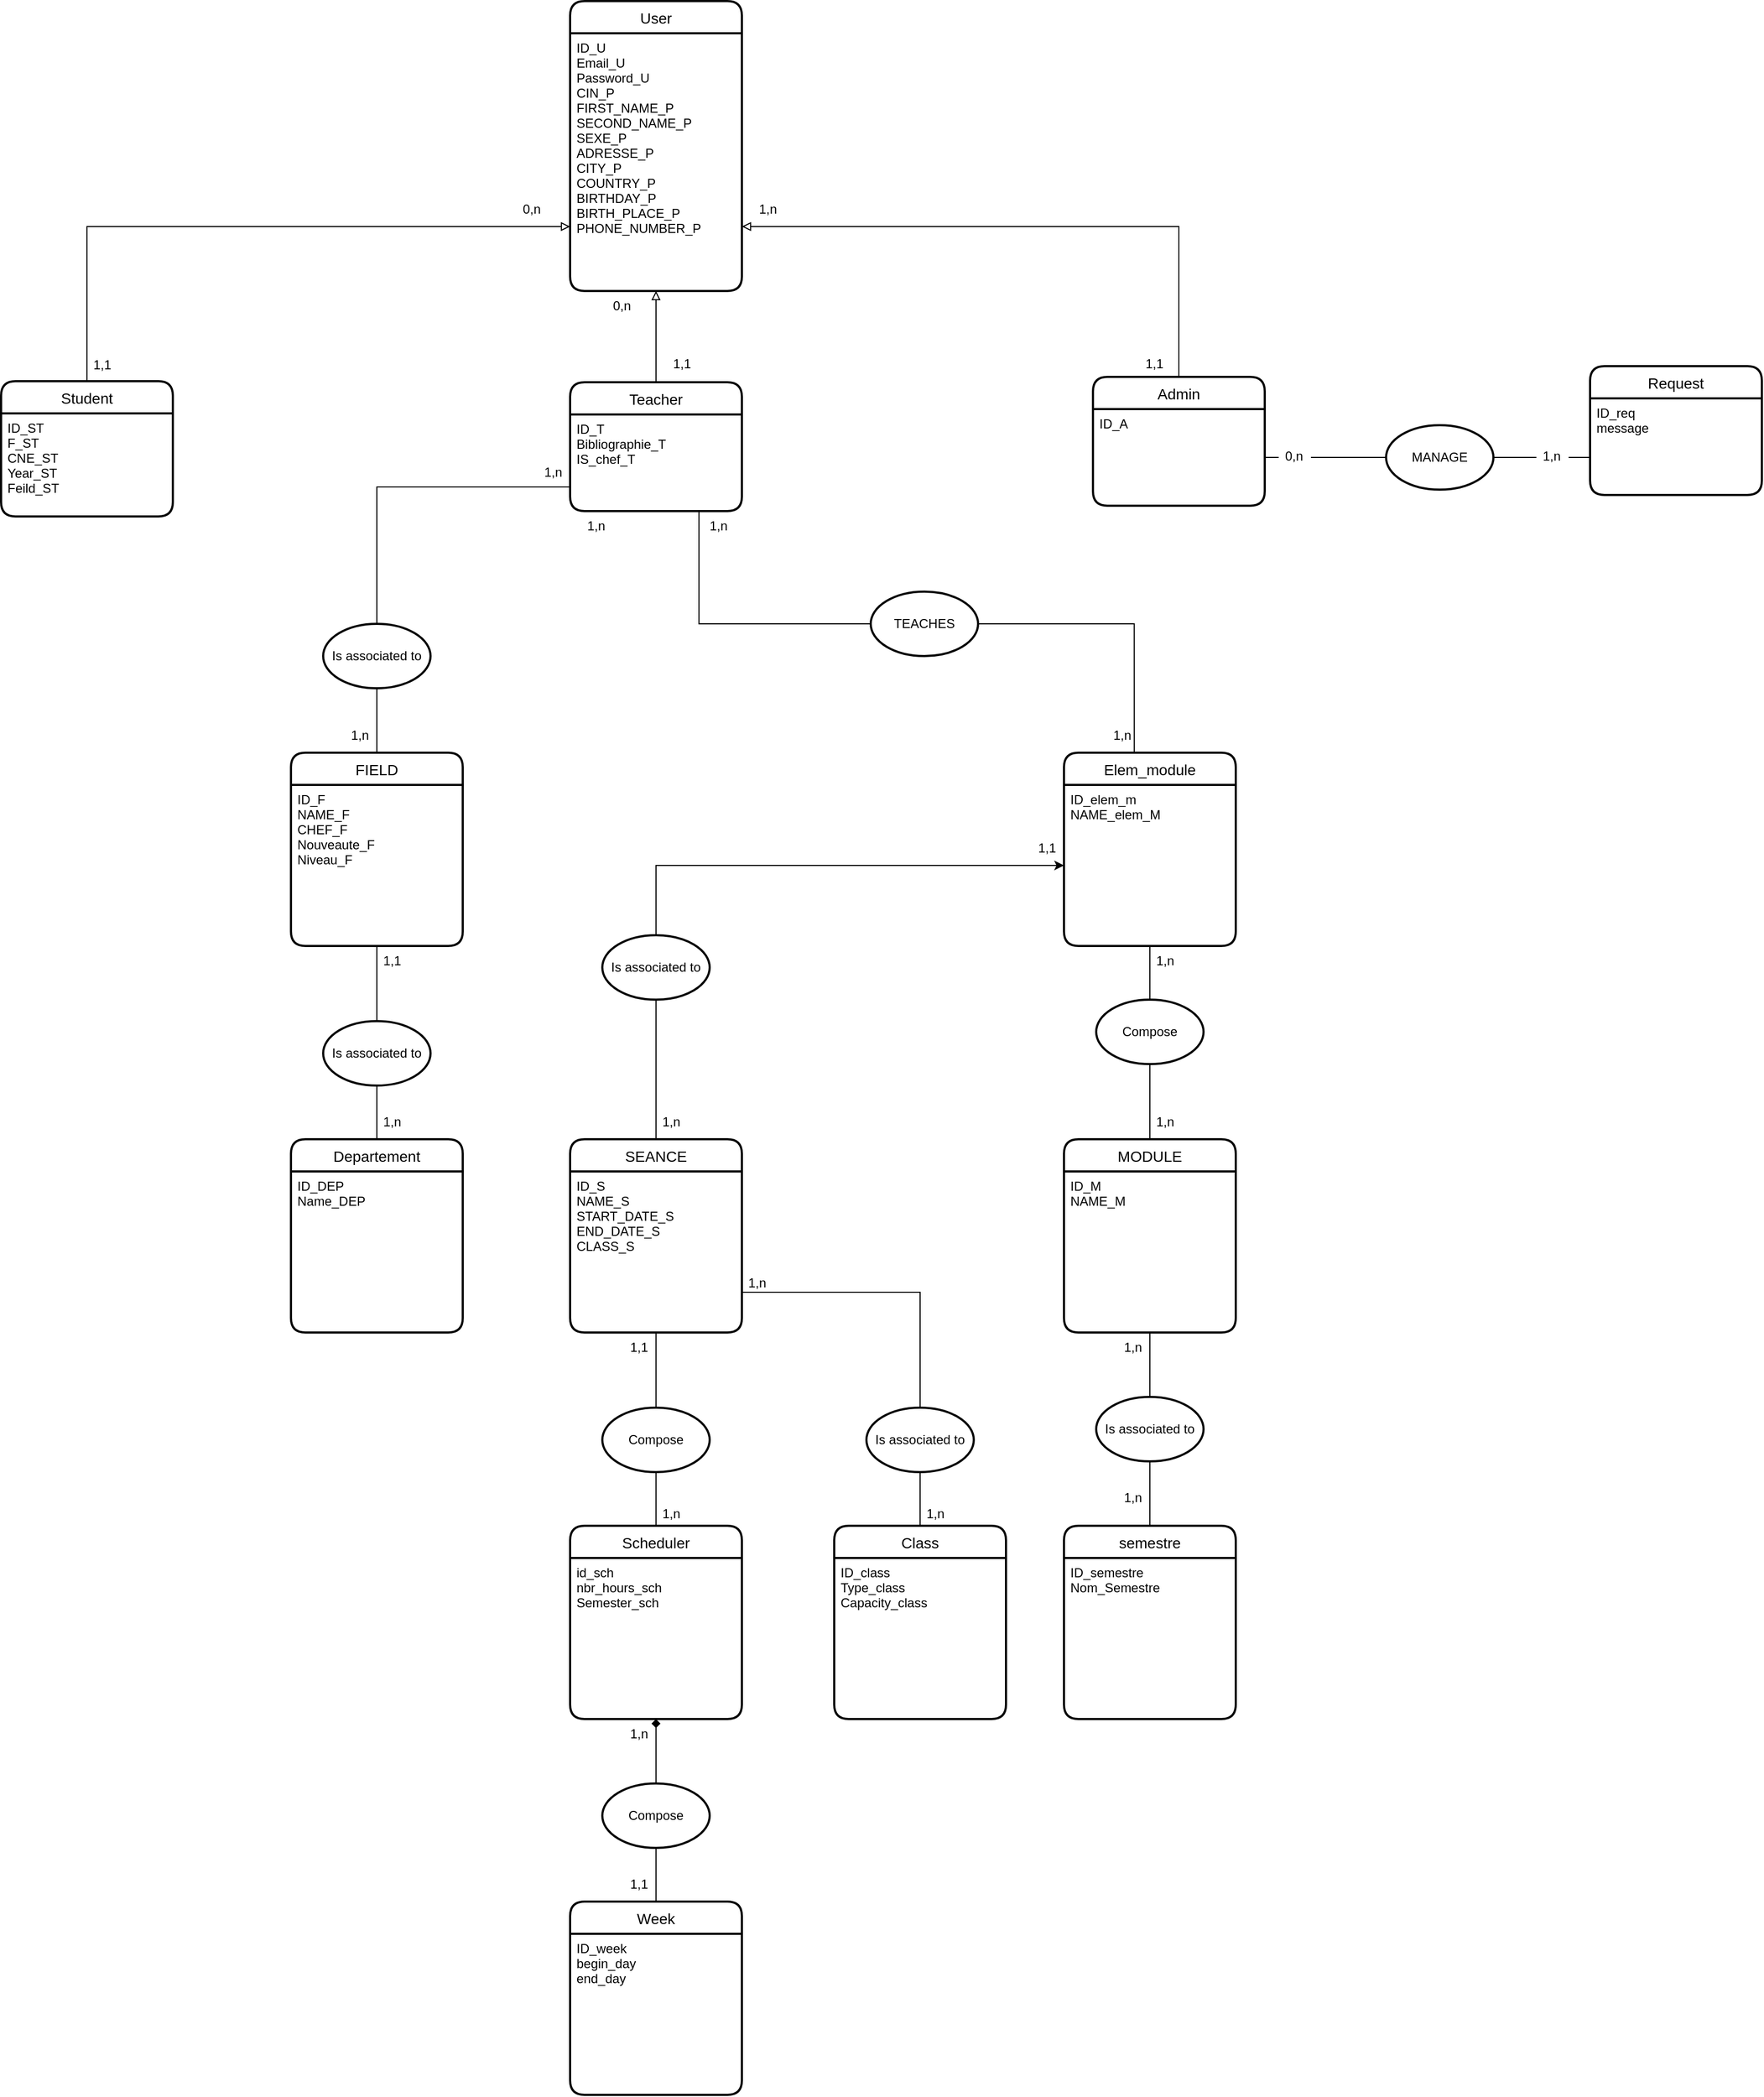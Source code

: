 <mxfile version="14.6.9" type="github">
  <diagram id="4COQmHGZNko6Vs0XHQps" name="Page-1">
    <mxGraphModel dx="2048" dy="692" grid="1" gridSize="10" guides="1" tooltips="1" connect="1" arrows="1" fold="1" page="1" pageScale="1" pageWidth="827" pageHeight="1169" math="0" shadow="0">
      <root>
        <mxCell id="0" />
        <mxCell id="1" parent="0" />
        <mxCell id="2x0n6Tk4-RPMnv8Uxwwb-30" value="User" style="swimlane;childLayout=stackLayout;horizontal=1;startSize=30;horizontalStack=0;rounded=1;fontSize=14;fontStyle=0;strokeWidth=2;resizeParent=0;resizeLast=1;shadow=0;dashed=0;align=center;" parent="1" vertex="1">
          <mxGeometry x="340" y="190" width="160" height="270" as="geometry" />
        </mxCell>
        <mxCell id="2x0n6Tk4-RPMnv8Uxwwb-31" value="ID_U&#xa;Email_U&#xa;Password_U&#xa;CIN_P&#xa;FIRST_NAME_P&#xa;SECOND_NAME_P&#xa;SEXE_P&#xa;ADRESSE_P&#xa;CITY_P&#xa;COUNTRY_P&#xa;BIRTHDAY_P&#xa;BIRTH_PLACE_P&#xa;PHONE_NUMBER_P" style="align=left;strokeColor=none;fillColor=none;spacingLeft=4;fontSize=12;verticalAlign=top;resizable=0;rotatable=0;part=1;" parent="2x0n6Tk4-RPMnv8Uxwwb-30" vertex="1">
          <mxGeometry y="30" width="160" height="240" as="geometry" />
        </mxCell>
        <mxCell id="2x0n6Tk4-RPMnv8Uxwwb-45" style="edgeStyle=orthogonalEdgeStyle;rounded=0;orthogonalLoop=1;jettySize=auto;html=1;exitX=0.5;exitY=0;exitDx=0;exitDy=0;entryX=1;entryY=0.75;entryDx=0;entryDy=0;endArrow=block;endFill=0;" parent="1" source="2x0n6Tk4-RPMnv8Uxwwb-33" target="2x0n6Tk4-RPMnv8Uxwwb-31" edge="1">
          <mxGeometry relative="1" as="geometry" />
        </mxCell>
        <mxCell id="2x0n6Tk4-RPMnv8Uxwwb-33" value="Admin" style="swimlane;childLayout=stackLayout;horizontal=1;startSize=30;horizontalStack=0;rounded=1;fontSize=14;fontStyle=0;strokeWidth=2;resizeParent=0;resizeLast=1;shadow=0;dashed=0;align=center;" parent="1" vertex="1">
          <mxGeometry x="827" y="540" width="160" height="120" as="geometry" />
        </mxCell>
        <mxCell id="2x0n6Tk4-RPMnv8Uxwwb-34" value="ID_A&#xa;" style="align=left;strokeColor=none;fillColor=none;spacingLeft=4;fontSize=12;verticalAlign=top;resizable=0;rotatable=0;part=1;" parent="2x0n6Tk4-RPMnv8Uxwwb-33" vertex="1">
          <mxGeometry y="30" width="160" height="90" as="geometry" />
        </mxCell>
        <mxCell id="VCMiJ8pDSqBR21tmu_m_-4" style="edgeStyle=orthogonalEdgeStyle;rounded=0;orthogonalLoop=1;jettySize=auto;html=1;exitX=0.5;exitY=0;exitDx=0;exitDy=0;entryX=0;entryY=0.75;entryDx=0;entryDy=0;endArrow=block;endFill=0;" parent="1" source="2x0n6Tk4-RPMnv8Uxwwb-46" target="2x0n6Tk4-RPMnv8Uxwwb-31" edge="1">
          <mxGeometry relative="1" as="geometry" />
        </mxCell>
        <mxCell id="2x0n6Tk4-RPMnv8Uxwwb-46" value="Student" style="swimlane;childLayout=stackLayout;horizontal=1;startSize=30;horizontalStack=0;rounded=1;fontSize=14;fontStyle=0;strokeWidth=2;resizeParent=0;resizeLast=1;shadow=0;dashed=0;align=center;" parent="1" vertex="1">
          <mxGeometry x="-190" y="544" width="160" height="126" as="geometry" />
        </mxCell>
        <mxCell id="2x0n6Tk4-RPMnv8Uxwwb-47" value="ID_ST&#xa;F_ST&#xa;CNE_ST&#xa;Year_ST&#xa;Feild_ST&#xa;" style="align=left;strokeColor=none;fillColor=none;spacingLeft=4;fontSize=12;verticalAlign=top;resizable=0;rotatable=0;part=1;" parent="2x0n6Tk4-RPMnv8Uxwwb-46" vertex="1">
          <mxGeometry y="30" width="160" height="96" as="geometry" />
        </mxCell>
        <mxCell id="VCMiJ8pDSqBR21tmu_m_-1" style="edgeStyle=orthogonalEdgeStyle;rounded=0;orthogonalLoop=1;jettySize=auto;html=1;exitX=0.5;exitY=0;exitDx=0;exitDy=0;entryX=0.5;entryY=1;entryDx=0;entryDy=0;endArrow=block;endFill=0;" parent="1" source="2x0n6Tk4-RPMnv8Uxwwb-49" target="2x0n6Tk4-RPMnv8Uxwwb-31" edge="1">
          <mxGeometry relative="1" as="geometry">
            <Array as="points">
              <mxPoint x="420" y="550" />
            </Array>
          </mxGeometry>
        </mxCell>
        <mxCell id="2x0n6Tk4-RPMnv8Uxwwb-49" value="Teacher" style="swimlane;childLayout=stackLayout;horizontal=1;startSize=30;horizontalStack=0;rounded=1;fontSize=14;fontStyle=0;strokeWidth=2;resizeParent=0;resizeLast=1;shadow=0;dashed=0;align=center;" parent="1" vertex="1">
          <mxGeometry x="340" y="545" width="160" height="120" as="geometry" />
        </mxCell>
        <mxCell id="2x0n6Tk4-RPMnv8Uxwwb-50" value="ID_T&#xa;Bibliographie_T&#xa;IS_chef_T" style="align=left;strokeColor=none;fillColor=none;spacingLeft=4;fontSize=12;verticalAlign=top;resizable=0;rotatable=0;part=1;" parent="2x0n6Tk4-RPMnv8Uxwwb-49" vertex="1">
          <mxGeometry y="30" width="160" height="90" as="geometry" />
        </mxCell>
        <mxCell id="2x0n6Tk4-RPMnv8Uxwwb-55" value="FIELD" style="swimlane;childLayout=stackLayout;horizontal=1;startSize=30;horizontalStack=0;rounded=1;fontSize=14;fontStyle=0;strokeWidth=2;resizeParent=0;resizeLast=1;shadow=0;dashed=0;align=center;" parent="1" vertex="1">
          <mxGeometry x="80" y="890" width="160" height="180" as="geometry" />
        </mxCell>
        <mxCell id="2x0n6Tk4-RPMnv8Uxwwb-56" value="ID_F&#xa;NAME_F&#xa;CHEF_F&#xa;Nouveaute_F&#xa;Niveau_F" style="align=left;strokeColor=none;fillColor=none;spacingLeft=4;fontSize=12;verticalAlign=top;resizable=0;rotatable=0;part=1;" parent="2x0n6Tk4-RPMnv8Uxwwb-55" vertex="1">
          <mxGeometry y="30" width="160" height="150" as="geometry" />
        </mxCell>
        <mxCell id="VCMiJ8pDSqBR21tmu_m_-90" style="edgeStyle=orthogonalEdgeStyle;rounded=0;orthogonalLoop=1;jettySize=auto;html=1;exitX=0.5;exitY=0;exitDx=0;exitDy=0;entryX=0.5;entryY=1;entryDx=0;entryDy=0;entryPerimeter=0;startArrow=none;startFill=0;endArrow=none;endFill=0;" parent="1" source="2x0n6Tk4-RPMnv8Uxwwb-57" target="VCMiJ8pDSqBR21tmu_m_-60" edge="1">
          <mxGeometry relative="1" as="geometry" />
        </mxCell>
        <mxCell id="2x0n6Tk4-RPMnv8Uxwwb-57" value="MODULE" style="swimlane;childLayout=stackLayout;horizontal=1;startSize=30;horizontalStack=0;rounded=1;fontSize=14;fontStyle=0;strokeWidth=2;resizeParent=0;resizeLast=1;shadow=0;dashed=0;align=center;" parent="1" vertex="1">
          <mxGeometry x="800" y="1250" width="160" height="180" as="geometry" />
        </mxCell>
        <mxCell id="2x0n6Tk4-RPMnv8Uxwwb-58" value="ID_M&#xa;NAME_M&#xa;&#xa;" style="align=left;strokeColor=none;fillColor=none;spacingLeft=4;fontSize=12;verticalAlign=top;resizable=0;rotatable=0;part=1;" parent="2x0n6Tk4-RPMnv8Uxwwb-57" vertex="1">
          <mxGeometry y="30" width="160" height="150" as="geometry" />
        </mxCell>
        <mxCell id="2x0n6Tk4-RPMnv8Uxwwb-59" value="SEANCE" style="swimlane;childLayout=stackLayout;horizontal=1;startSize=30;horizontalStack=0;rounded=1;fontSize=14;fontStyle=0;strokeWidth=2;resizeParent=0;resizeLast=1;shadow=0;dashed=0;align=center;" parent="1" vertex="1">
          <mxGeometry x="340" y="1250" width="160" height="180" as="geometry" />
        </mxCell>
        <mxCell id="2x0n6Tk4-RPMnv8Uxwwb-60" value="ID_S&#xa;NAME_S&#xa;START_DATE_S&#xa;END_DATE_S&#xa;CLASS_S" style="align=left;strokeColor=none;fillColor=none;spacingLeft=4;fontSize=12;verticalAlign=top;resizable=0;rotatable=0;part=1;" parent="2x0n6Tk4-RPMnv8Uxwwb-59" vertex="1">
          <mxGeometry y="30" width="160" height="150" as="geometry" />
        </mxCell>
        <mxCell id="2x0n6Tk4-RPMnv8Uxwwb-98" value="1,n" style="text;strokeColor=none;fillColor=none;spacingLeft=4;spacingRight=4;overflow=hidden;rotatable=0;points=[[0,0.5],[1,0.5]];portConstraint=eastwest;fontSize=12;" parent="1" vertex="1">
          <mxGeometry x="850" y="1430" width="30" height="30" as="geometry" />
        </mxCell>
        <mxCell id="2x0n6Tk4-RPMnv8Uxwwb-101" value="1,1" style="text;strokeColor=none;fillColor=none;spacingLeft=4;spacingRight=4;overflow=hidden;rotatable=0;points=[[0,0.5],[1,0.5]];portConstraint=eastwest;fontSize=12;" parent="1" vertex="1">
          <mxGeometry x="390" y="1930" width="40" height="30" as="geometry" />
        </mxCell>
        <mxCell id="2x0n6Tk4-RPMnv8Uxwwb-104" value="1,n" style="text;strokeColor=none;fillColor=none;spacingLeft=4;spacingRight=4;overflow=hidden;rotatable=0;points=[[0,0.5],[1,0.5]];portConstraint=eastwest;fontSize=12;" parent="1" vertex="1">
          <mxGeometry x="130" y="860" width="40" height="30" as="geometry" />
        </mxCell>
        <mxCell id="2x0n6Tk4-RPMnv8Uxwwb-106" value="0,n" style="text;strokeColor=none;fillColor=none;spacingLeft=4;spacingRight=4;overflow=hidden;rotatable=0;points=[[0,0.5],[1,0.5]];portConstraint=eastwest;fontSize=12;" parent="1" vertex="1">
          <mxGeometry x="290" y="370" width="40" height="30" as="geometry" />
        </mxCell>
        <mxCell id="2x0n6Tk4-RPMnv8Uxwwb-108" value="1,1" style="text;strokeColor=none;fillColor=none;spacingLeft=4;spacingRight=4;overflow=hidden;rotatable=0;points=[[0,0.5],[1,0.5]];portConstraint=eastwest;fontSize=12;" parent="1" vertex="1">
          <mxGeometry x="-110" y="515" width="40" height="30" as="geometry" />
        </mxCell>
        <mxCell id="2x0n6Tk4-RPMnv8Uxwwb-109" value="1,n" style="text;strokeColor=none;fillColor=none;spacingLeft=4;spacingRight=4;overflow=hidden;rotatable=0;points=[[0,0.5],[1,0.5]];portConstraint=eastwest;fontSize=12;" parent="1" vertex="1">
          <mxGeometry x="464" y="665" width="30" height="30" as="geometry" />
        </mxCell>
        <mxCell id="2x0n6Tk4-RPMnv8Uxwwb-110" value="1,1" style="text;strokeColor=none;fillColor=none;spacingLeft=4;spacingRight=4;overflow=hidden;rotatable=0;points=[[0,0.5],[1,0.5]];portConstraint=eastwest;fontSize=12;" parent="1" vertex="1">
          <mxGeometry x="870" y="514" width="40" height="30" as="geometry" />
        </mxCell>
        <mxCell id="2x0n6Tk4-RPMnv8Uxwwb-135" value="1,n" style="text;strokeColor=none;fillColor=none;spacingLeft=4;spacingRight=4;overflow=hidden;rotatable=0;points=[[0,0.5],[1,0.5]];portConstraint=eastwest;fontSize=12;" parent="1" vertex="1">
          <mxGeometry x="390" y="1790" width="30" height="30" as="geometry" />
        </mxCell>
        <mxCell id="2x0n6Tk4-RPMnv8Uxwwb-143" value="1,n" style="text;strokeColor=none;fillColor=none;spacingLeft=4;spacingRight=4;overflow=hidden;rotatable=0;points=[[0,0.5],[1,0.5]];portConstraint=eastwest;fontSize=12;" parent="1" vertex="1">
          <mxGeometry x="350" y="665" width="30" height="30" as="geometry" />
        </mxCell>
        <mxCell id="2x0n6Tk4-RPMnv8Uxwwb-144" value="1,n" style="text;strokeColor=none;fillColor=none;spacingLeft=4;spacingRight=4;overflow=hidden;rotatable=0;points=[[0,0.5],[1,0.5]];portConstraint=eastwest;fontSize=12;" parent="1" vertex="1">
          <mxGeometry x="420" y="1585" width="30" height="30" as="geometry" />
        </mxCell>
        <mxCell id="VCMiJ8pDSqBR21tmu_m_-2" value="Departement" style="swimlane;childLayout=stackLayout;horizontal=1;startSize=30;horizontalStack=0;rounded=1;fontSize=14;fontStyle=0;strokeWidth=2;resizeParent=0;resizeLast=1;shadow=0;dashed=0;align=center;" parent="1" vertex="1">
          <mxGeometry x="80" y="1250" width="160" height="180" as="geometry" />
        </mxCell>
        <mxCell id="VCMiJ8pDSqBR21tmu_m_-3" value="ID_DEP&#xa;Name_DEP&#xa;" style="align=left;strokeColor=none;fillColor=none;spacingLeft=4;fontSize=12;verticalAlign=top;resizable=0;rotatable=0;part=1;" parent="VCMiJ8pDSqBR21tmu_m_-2" vertex="1">
          <mxGeometry y="30" width="160" height="150" as="geometry" />
        </mxCell>
        <mxCell id="VCMiJ8pDSqBR21tmu_m_-10" value="Elem_module" style="swimlane;childLayout=stackLayout;horizontal=1;startSize=30;horizontalStack=0;rounded=1;fontSize=14;fontStyle=0;strokeWidth=2;resizeParent=0;resizeLast=1;shadow=0;dashed=0;align=center;" parent="1" vertex="1">
          <mxGeometry x="800" y="890" width="160" height="180" as="geometry" />
        </mxCell>
        <mxCell id="VCMiJ8pDSqBR21tmu_m_-11" value="ID_elem_m&#xa;NAME_elem_M&#xa;&#xa;" style="align=left;strokeColor=none;fillColor=none;spacingLeft=4;fontSize=12;verticalAlign=top;resizable=0;rotatable=0;part=1;" parent="VCMiJ8pDSqBR21tmu_m_-10" vertex="1">
          <mxGeometry y="30" width="160" height="150" as="geometry" />
        </mxCell>
        <mxCell id="VCMiJ8pDSqBR21tmu_m_-94" style="edgeStyle=orthogonalEdgeStyle;rounded=0;orthogonalLoop=1;jettySize=auto;html=1;exitX=0.5;exitY=0;exitDx=0;exitDy=0;entryX=0.5;entryY=1;entryDx=0;entryDy=0;startArrow=none;startFill=0;endArrow=none;endFill=0;" parent="1" source="VCMiJ8pDSqBR21tmu_m_-84" target="2x0n6Tk4-RPMnv8Uxwwb-60" edge="1">
          <mxGeometry relative="1" as="geometry" />
        </mxCell>
        <mxCell id="VCMiJ8pDSqBR21tmu_m_-12" value="Scheduler" style="swimlane;childLayout=stackLayout;horizontal=1;startSize=30;horizontalStack=0;rounded=1;fontSize=14;fontStyle=0;strokeWidth=2;resizeParent=0;resizeLast=1;shadow=0;dashed=0;align=center;" parent="1" vertex="1">
          <mxGeometry x="340" y="1610" width="160" height="180" as="geometry" />
        </mxCell>
        <mxCell id="VCMiJ8pDSqBR21tmu_m_-13" value="id_sch&#xa;nbr_hours_sch&#xa;Semester_sch&#xa;" style="align=left;strokeColor=none;fillColor=none;spacingLeft=4;fontSize=12;verticalAlign=top;resizable=0;rotatable=0;part=1;" parent="VCMiJ8pDSqBR21tmu_m_-12" vertex="1">
          <mxGeometry y="30" width="160" height="150" as="geometry" />
        </mxCell>
        <mxCell id="VCMiJ8pDSqBR21tmu_m_-31" style="edgeStyle=orthogonalEdgeStyle;rounded=0;orthogonalLoop=1;jettySize=auto;html=1;exitX=0.5;exitY=0;exitDx=0;exitDy=0;entryX=0.5;entryY=1;entryDx=0;entryDy=0;endArrow=diamond;endFill=1;startArrow=none;startFill=1;" parent="1" source="VCMiJ8pDSqBR21tmu_m_-59" target="VCMiJ8pDSqBR21tmu_m_-13" edge="1">
          <mxGeometry relative="1" as="geometry" />
        </mxCell>
        <mxCell id="VCMiJ8pDSqBR21tmu_m_-17" value="Week" style="swimlane;childLayout=stackLayout;horizontal=1;startSize=30;horizontalStack=0;rounded=1;fontSize=14;fontStyle=0;strokeWidth=2;resizeParent=0;resizeLast=1;shadow=0;dashed=0;align=center;" parent="1" vertex="1">
          <mxGeometry x="340" y="1960" width="160" height="180" as="geometry" />
        </mxCell>
        <mxCell id="VCMiJ8pDSqBR21tmu_m_-18" value="ID_week&#xa;begin_day&#xa;end_day&#xa;" style="align=left;strokeColor=none;fillColor=none;spacingLeft=4;fontSize=12;verticalAlign=top;resizable=0;rotatable=0;part=1;" parent="VCMiJ8pDSqBR21tmu_m_-17" vertex="1">
          <mxGeometry y="30" width="160" height="150" as="geometry" />
        </mxCell>
        <mxCell id="VCMiJ8pDSqBR21tmu_m_-19" value="semestre" style="swimlane;childLayout=stackLayout;horizontal=1;startSize=30;horizontalStack=0;rounded=1;fontSize=14;fontStyle=0;strokeWidth=2;resizeParent=0;resizeLast=1;shadow=0;dashed=0;align=center;" parent="1" vertex="1">
          <mxGeometry x="800" y="1610" width="160" height="180" as="geometry" />
        </mxCell>
        <mxCell id="VCMiJ8pDSqBR21tmu_m_-20" value="ID_semestre&#xa;Nom_Semestre" style="align=left;strokeColor=none;fillColor=none;spacingLeft=4;fontSize=12;verticalAlign=top;resizable=0;rotatable=0;part=1;" parent="VCMiJ8pDSqBR21tmu_m_-19" vertex="1">
          <mxGeometry y="30" width="160" height="150" as="geometry" />
        </mxCell>
        <mxCell id="VCMiJ8pDSqBR21tmu_m_-21" value="Request" style="swimlane;childLayout=stackLayout;horizontal=1;startSize=30;horizontalStack=0;rounded=1;fontSize=14;fontStyle=0;strokeWidth=2;resizeParent=0;resizeLast=1;shadow=0;dashed=0;align=center;" parent="1" vertex="1">
          <mxGeometry x="1290" y="530" width="160" height="120" as="geometry" />
        </mxCell>
        <mxCell id="VCMiJ8pDSqBR21tmu_m_-22" value="ID_req&#xa;message&#xa;" style="align=left;strokeColor=none;fillColor=none;spacingLeft=4;fontSize=12;verticalAlign=top;resizable=0;rotatable=0;part=1;" parent="VCMiJ8pDSqBR21tmu_m_-21" vertex="1">
          <mxGeometry y="30" width="160" height="90" as="geometry" />
        </mxCell>
        <mxCell id="VCMiJ8pDSqBR21tmu_m_-27" style="edgeStyle=orthogonalEdgeStyle;rounded=0;orthogonalLoop=1;jettySize=auto;html=1;exitX=0;exitY=0.75;exitDx=0;exitDy=0;entryX=0.5;entryY=0;entryDx=0;entryDy=0;endArrow=none;endFill=0;" parent="1" source="2x0n6Tk4-RPMnv8Uxwwb-50" target="2x0n6Tk4-RPMnv8Uxwwb-55" edge="1">
          <mxGeometry relative="1" as="geometry" />
        </mxCell>
        <mxCell id="VCMiJ8pDSqBR21tmu_m_-33" style="edgeStyle=orthogonalEdgeStyle;rounded=0;orthogonalLoop=1;jettySize=auto;html=1;exitX=0.5;exitY=1;exitDx=0;exitDy=0;entryX=0.5;entryY=0;entryDx=0;entryDy=0;endArrow=none;endFill=0;startArrow=none;" parent="1" source="VCMiJ8pDSqBR21tmu_m_-65" target="VCMiJ8pDSqBR21tmu_m_-19" edge="1">
          <mxGeometry relative="1" as="geometry" />
        </mxCell>
        <mxCell id="VCMiJ8pDSqBR21tmu_m_-35" style="edgeStyle=orthogonalEdgeStyle;rounded=0;orthogonalLoop=1;jettySize=auto;html=1;exitX=1;exitY=0.5;exitDx=0;exitDy=0;entryX=0;entryY=0.5;entryDx=0;entryDy=0;endArrow=none;endFill=0;startArrow=none;" parent="1" source="2x0n6Tk4-RPMnv8Uxwwb-99" target="VCMiJ8pDSqBR21tmu_m_-22" edge="1">
          <mxGeometry relative="1" as="geometry" />
        </mxCell>
        <mxCell id="VCMiJ8pDSqBR21tmu_m_-40" style="edgeStyle=orthogonalEdgeStyle;rounded=0;orthogonalLoop=1;jettySize=auto;html=1;exitX=0;exitY=0.5;exitDx=0;exitDy=0;entryX=0.75;entryY=1;entryDx=0;entryDy=0;endArrow=none;endFill=0;exitPerimeter=0;startArrow=none;" parent="1" source="VCMiJ8pDSqBR21tmu_m_-56" target="2x0n6Tk4-RPMnv8Uxwwb-50" edge="1">
          <mxGeometry relative="1" as="geometry" />
        </mxCell>
        <mxCell id="VCMiJ8pDSqBR21tmu_m_-41" value="1,n" style="text;strokeColor=none;fillColor=none;spacingLeft=4;spacingRight=4;overflow=hidden;rotatable=0;points=[[0,0.5],[1,0.5]];portConstraint=eastwest;fontSize=12;" parent="1" vertex="1">
          <mxGeometry x="510" y="370" width="30" height="30" as="geometry" />
        </mxCell>
        <mxCell id="VCMiJ8pDSqBR21tmu_m_-42" value="1,1" style="text;strokeColor=none;fillColor=none;spacingLeft=4;spacingRight=4;overflow=hidden;rotatable=0;points=[[0,0.5],[1,0.5]];portConstraint=eastwest;fontSize=12;" parent="1" vertex="1">
          <mxGeometry x="430" y="514" width="40" height="30" as="geometry" />
        </mxCell>
        <mxCell id="VCMiJ8pDSqBR21tmu_m_-43" value="0,n" style="text;strokeColor=none;fillColor=none;spacingLeft=4;spacingRight=4;overflow=hidden;rotatable=0;points=[[0,0.5],[1,0.5]];portConstraint=eastwest;fontSize=12;" parent="1" vertex="1">
          <mxGeometry x="374" y="460" width="40" height="30" as="geometry" />
        </mxCell>
        <mxCell id="VCMiJ8pDSqBR21tmu_m_-46" style="edgeStyle=orthogonalEdgeStyle;rounded=0;orthogonalLoop=1;jettySize=auto;html=1;exitX=0.5;exitY=1;exitDx=0;exitDy=0;startArrow=none;startFill=0;endArrow=none;endFill=0;entryX=0.5;entryY=0;entryDx=0;entryDy=0;exitPerimeter=0;" parent="1" source="VCMiJ8pDSqBR21tmu_m_-64" target="VCMiJ8pDSqBR21tmu_m_-2" edge="1">
          <mxGeometry relative="1" as="geometry">
            <mxPoint x="440" y="1120" as="targetPoint" />
          </mxGeometry>
        </mxCell>
        <mxCell id="VCMiJ8pDSqBR21tmu_m_-47" value="MANAGE" style="strokeWidth=2;html=1;shape=mxgraph.flowchart.start_1;whiteSpace=wrap;" parent="1" vertex="1">
          <mxGeometry x="1100" y="585" width="100" height="60" as="geometry" />
        </mxCell>
        <mxCell id="VCMiJ8pDSqBR21tmu_m_-48" value="" style="edgeStyle=orthogonalEdgeStyle;rounded=0;orthogonalLoop=1;jettySize=auto;html=1;exitX=1;exitY=0.5;exitDx=0;exitDy=0;entryX=0;entryY=0.5;entryDx=0;entryDy=0;endArrow=none;endFill=0;startArrow=none;" parent="1" source="2x0n6Tk4-RPMnv8Uxwwb-96" target="VCMiJ8pDSqBR21tmu_m_-47" edge="1">
          <mxGeometry relative="1" as="geometry">
            <mxPoint x="987.0" y="615" as="sourcePoint" />
            <mxPoint x="1161" y="615" as="targetPoint" />
          </mxGeometry>
        </mxCell>
        <mxCell id="2x0n6Tk4-RPMnv8Uxwwb-99" value="1,n" style="text;strokeColor=none;fillColor=none;spacingLeft=4;spacingRight=4;overflow=hidden;rotatable=0;points=[[0,0.5],[1,0.5]];portConstraint=eastwest;fontSize=12;" parent="1" vertex="1">
          <mxGeometry x="1240" y="600" width="30" height="30" as="geometry" />
        </mxCell>
        <mxCell id="VCMiJ8pDSqBR21tmu_m_-50" value="" style="edgeStyle=orthogonalEdgeStyle;rounded=0;orthogonalLoop=1;jettySize=auto;html=1;exitX=1;exitY=0.5;exitDx=0;exitDy=0;entryX=0;entryY=0.5;entryDx=0;entryDy=0;endArrow=none;endFill=0;startArrow=none;" parent="1" source="VCMiJ8pDSqBR21tmu_m_-47" target="2x0n6Tk4-RPMnv8Uxwwb-99" edge="1">
          <mxGeometry relative="1" as="geometry">
            <mxPoint x="1180" y="615" as="sourcePoint" />
            <mxPoint x="1270" y="615" as="targetPoint" />
          </mxGeometry>
        </mxCell>
        <mxCell id="2x0n6Tk4-RPMnv8Uxwwb-96" value="0,n" style="text;strokeColor=none;fillColor=none;spacingLeft=4;spacingRight=4;overflow=hidden;rotatable=0;points=[[0,0.5],[1,0.5]];portConstraint=eastwest;fontSize=12;" parent="1" vertex="1">
          <mxGeometry x="1000" y="600" width="30" height="30" as="geometry" />
        </mxCell>
        <mxCell id="VCMiJ8pDSqBR21tmu_m_-52" value="" style="edgeStyle=orthogonalEdgeStyle;rounded=0;orthogonalLoop=1;jettySize=auto;html=1;exitX=1;exitY=0.5;exitDx=0;exitDy=0;entryX=0;entryY=0.5;entryDx=0;entryDy=0;endArrow=none;endFill=0;" parent="1" source="2x0n6Tk4-RPMnv8Uxwwb-34" target="2x0n6Tk4-RPMnv8Uxwwb-96" edge="1">
          <mxGeometry relative="1" as="geometry">
            <mxPoint x="987.0" y="615" as="sourcePoint" />
            <mxPoint x="1080" y="615" as="targetPoint" />
          </mxGeometry>
        </mxCell>
        <mxCell id="VCMiJ8pDSqBR21tmu_m_-56" value="TEACHES" style="strokeWidth=2;html=1;shape=mxgraph.flowchart.start_1;whiteSpace=wrap;" parent="1" vertex="1">
          <mxGeometry x="620" y="740" width="100" height="60" as="geometry" />
        </mxCell>
        <mxCell id="VCMiJ8pDSqBR21tmu_m_-57" value="" style="edgeStyle=orthogonalEdgeStyle;rounded=0;orthogonalLoop=1;jettySize=auto;html=1;exitX=0.409;exitY=0;exitDx=0;exitDy=0;entryX=1;entryY=0.5;entryDx=0;entryDy=0;endArrow=none;endFill=0;exitPerimeter=0;entryPerimeter=0;" parent="1" source="VCMiJ8pDSqBR21tmu_m_-10" target="VCMiJ8pDSqBR21tmu_m_-56" edge="1">
          <mxGeometry relative="1" as="geometry">
            <mxPoint x="885.44" y="880" as="sourcePoint" />
            <mxPoint x="460" y="665.0" as="targetPoint" />
          </mxGeometry>
        </mxCell>
        <mxCell id="VCMiJ8pDSqBR21tmu_m_-91" style="edgeStyle=orthogonalEdgeStyle;rounded=0;orthogonalLoop=1;jettySize=auto;html=1;exitX=0.5;exitY=0;exitDx=0;exitDy=0;exitPerimeter=0;startArrow=none;startFill=0;endArrow=none;endFill=0;entryX=0.5;entryY=1;entryDx=0;entryDy=0;" parent="1" source="VCMiJ8pDSqBR21tmu_m_-60" target="VCMiJ8pDSqBR21tmu_m_-11" edge="1">
          <mxGeometry relative="1" as="geometry">
            <mxPoint x="880" y="1110" as="targetPoint" />
          </mxGeometry>
        </mxCell>
        <mxCell id="VCMiJ8pDSqBR21tmu_m_-60" value="Compose" style="strokeWidth=2;html=1;shape=mxgraph.flowchart.start_1;whiteSpace=wrap;" parent="1" vertex="1">
          <mxGeometry x="830" y="1120" width="100" height="60" as="geometry" />
        </mxCell>
        <mxCell id="VCMiJ8pDSqBR21tmu_m_-59" value="Compose" style="strokeWidth=2;html=1;shape=mxgraph.flowchart.start_1;whiteSpace=wrap;" parent="1" vertex="1">
          <mxGeometry x="370" y="1850" width="100" height="60" as="geometry" />
        </mxCell>
        <mxCell id="VCMiJ8pDSqBR21tmu_m_-62" value="" style="edgeStyle=orthogonalEdgeStyle;rounded=0;orthogonalLoop=1;jettySize=auto;html=1;exitX=0.5;exitY=0;exitDx=0;exitDy=0;entryX=0.5;entryY=1;entryDx=0;entryDy=0;endArrow=none;endFill=0;startArrow=none;startFill=0;" parent="1" source="VCMiJ8pDSqBR21tmu_m_-17" target="VCMiJ8pDSqBR21tmu_m_-59" edge="1">
          <mxGeometry relative="1" as="geometry">
            <mxPoint x="390" y="1960" as="sourcePoint" />
            <mxPoint x="390" y="1780.0" as="targetPoint" />
          </mxGeometry>
        </mxCell>
        <mxCell id="VCMiJ8pDSqBR21tmu_m_-66" value="Is associated to" style="strokeWidth=2;html=1;shape=mxgraph.flowchart.start_1;whiteSpace=wrap;" parent="1" vertex="1">
          <mxGeometry x="110" y="770" width="100" height="60" as="geometry" />
        </mxCell>
        <mxCell id="VCMiJ8pDSqBR21tmu_m_-64" value="Is associated to" style="strokeWidth=2;html=1;shape=mxgraph.flowchart.start_1;whiteSpace=wrap;" parent="1" vertex="1">
          <mxGeometry x="110" y="1140" width="100" height="60" as="geometry" />
        </mxCell>
        <mxCell id="VCMiJ8pDSqBR21tmu_m_-67" value="" style="edgeStyle=orthogonalEdgeStyle;rounded=0;orthogonalLoop=1;jettySize=auto;html=1;exitX=0.5;exitY=1;exitDx=0;exitDy=0;startArrow=none;startFill=0;endArrow=none;endFill=0;entryX=0.5;entryY=0;entryDx=0;entryDy=0;" parent="1" source="2x0n6Tk4-RPMnv8Uxwwb-56" target="VCMiJ8pDSqBR21tmu_m_-64" edge="1">
          <mxGeometry relative="1" as="geometry">
            <mxPoint x="220" y="880" as="targetPoint" />
            <mxPoint x="380" y="665.0" as="sourcePoint" />
          </mxGeometry>
        </mxCell>
        <mxCell id="VCMiJ8pDSqBR21tmu_m_-73" value="1,1" style="text;strokeColor=none;fillColor=none;spacingLeft=4;spacingRight=4;overflow=hidden;rotatable=0;points=[[0,0.5],[1,0.5]];portConstraint=eastwest;fontSize=12;" parent="1" vertex="1">
          <mxGeometry x="160" y="1070" width="30" height="30" as="geometry" />
        </mxCell>
        <mxCell id="VCMiJ8pDSqBR21tmu_m_-75" value="1,n" style="text;strokeColor=none;fillColor=none;spacingLeft=4;spacingRight=4;overflow=hidden;rotatable=0;points=[[0,0.5],[1,0.5]];portConstraint=eastwest;fontSize=12;" parent="1" vertex="1">
          <mxGeometry x="850" y="1570" width="30" height="30" as="geometry" />
        </mxCell>
        <mxCell id="VCMiJ8pDSqBR21tmu_m_-76" value="1,1" style="text;strokeColor=none;fillColor=none;spacingLeft=4;spacingRight=4;overflow=hidden;rotatable=0;points=[[0,0.5],[1,0.5]];portConstraint=eastwest;fontSize=12;" parent="1" vertex="1">
          <mxGeometry x="770" y="965" width="40" height="30" as="geometry" />
        </mxCell>
        <mxCell id="VCMiJ8pDSqBR21tmu_m_-79" value="1,n" style="text;strokeColor=none;fillColor=none;spacingLeft=4;spacingRight=4;overflow=hidden;rotatable=0;points=[[0,0.5],[1,0.5]];portConstraint=eastwest;fontSize=12;" parent="1" vertex="1">
          <mxGeometry x="840" y="860" width="30" height="30" as="geometry" />
        </mxCell>
        <mxCell id="VCMiJ8pDSqBR21tmu_m_-80" value="1,n" style="text;strokeColor=none;fillColor=none;spacingLeft=4;spacingRight=4;overflow=hidden;rotatable=0;points=[[0,0.5],[1,0.5]];portConstraint=eastwest;fontSize=12;" parent="1" vertex="1">
          <mxGeometry x="880" y="1220" width="30" height="30" as="geometry" />
        </mxCell>
        <mxCell id="VCMiJ8pDSqBR21tmu_m_-81" value="1,n" style="text;strokeColor=none;fillColor=none;spacingLeft=4;spacingRight=4;overflow=hidden;rotatable=0;points=[[0,0.5],[1,0.5]];portConstraint=eastwest;fontSize=12;" parent="1" vertex="1">
          <mxGeometry x="420" y="1220" width="30" height="30" as="geometry" />
        </mxCell>
        <mxCell id="VCMiJ8pDSqBR21tmu_m_-82" value="1,1" style="text;strokeColor=none;fillColor=none;spacingLeft=4;spacingRight=4;overflow=hidden;rotatable=0;points=[[0,0.5],[1,0.5]];portConstraint=eastwest;fontSize=12;" parent="1" vertex="1">
          <mxGeometry x="390" y="1430" width="30" height="30" as="geometry" />
        </mxCell>
        <mxCell id="VCMiJ8pDSqBR21tmu_m_-85" value="Class" style="swimlane;childLayout=stackLayout;horizontal=1;startSize=30;horizontalStack=0;rounded=1;fontSize=14;fontStyle=0;strokeWidth=2;resizeParent=0;resizeLast=1;shadow=0;dashed=0;align=center;" parent="1" vertex="1">
          <mxGeometry x="586" y="1610" width="160" height="180" as="geometry" />
        </mxCell>
        <mxCell id="VCMiJ8pDSqBR21tmu_m_-86" value="ID_class&#xa;Type_class&#xa;Capacity_class" style="align=left;strokeColor=none;fillColor=none;spacingLeft=4;fontSize=12;verticalAlign=top;resizable=0;rotatable=0;part=1;" parent="VCMiJ8pDSqBR21tmu_m_-85" vertex="1">
          <mxGeometry y="30" width="160" height="150" as="geometry" />
        </mxCell>
        <mxCell id="VCMiJ8pDSqBR21tmu_m_-88" value="1,n" style="text;strokeColor=none;fillColor=none;spacingLeft=4;spacingRight=4;overflow=hidden;rotatable=0;points=[[0,0.5],[1,0.5]];portConstraint=eastwest;fontSize=12;" parent="1" vertex="1">
          <mxGeometry x="500" y="1370" width="30" height="30" as="geometry" />
        </mxCell>
        <mxCell id="VCMiJ8pDSqBR21tmu_m_-89" value="1,n" style="text;strokeColor=none;fillColor=none;spacingLeft=4;spacingRight=4;overflow=hidden;rotatable=0;points=[[0,0.5],[1,0.5]];portConstraint=eastwest;fontSize=12;" parent="1" vertex="1">
          <mxGeometry x="666" y="1585" width="30" height="30" as="geometry" />
        </mxCell>
        <mxCell id="b6Q_VxL9hAJhIJS6WfNN-3" style="edgeStyle=orthogonalEdgeStyle;rounded=0;orthogonalLoop=1;jettySize=auto;html=1;exitX=0.5;exitY=0;exitDx=0;exitDy=0;exitPerimeter=0;entryX=0;entryY=0.5;entryDx=0;entryDy=0;" edge="1" parent="1" source="VCMiJ8pDSqBR21tmu_m_-63" target="VCMiJ8pDSqBR21tmu_m_-11">
          <mxGeometry relative="1" as="geometry" />
        </mxCell>
        <mxCell id="VCMiJ8pDSqBR21tmu_m_-63" value="Is associated to" style="strokeWidth=2;html=1;shape=mxgraph.flowchart.start_1;whiteSpace=wrap;" parent="1" vertex="1">
          <mxGeometry x="370" y="1060" width="100" height="60" as="geometry" />
        </mxCell>
        <mxCell id="VCMiJ8pDSqBR21tmu_m_-93" value="" style="edgeStyle=orthogonalEdgeStyle;rounded=0;orthogonalLoop=1;jettySize=auto;html=1;exitX=0.5;exitY=0;exitDx=0;exitDy=0;startArrow=none;startFill=0;endArrow=none;endFill=0;entryX=0.5;entryY=1;entryDx=0;entryDy=0;entryPerimeter=0;" parent="1" source="2x0n6Tk4-RPMnv8Uxwwb-59" target="VCMiJ8pDSqBR21tmu_m_-63" edge="1">
          <mxGeometry relative="1" as="geometry">
            <mxPoint x="410" y="1200" as="targetPoint" />
            <mxPoint x="400" y="1250" as="sourcePoint" />
          </mxGeometry>
        </mxCell>
        <mxCell id="VCMiJ8pDSqBR21tmu_m_-84" value="Compose" style="strokeWidth=2;html=1;shape=mxgraph.flowchart.start_1;whiteSpace=wrap;" parent="1" vertex="1">
          <mxGeometry x="370" y="1500" width="100" height="60" as="geometry" />
        </mxCell>
        <mxCell id="VCMiJ8pDSqBR21tmu_m_-95" value="" style="edgeStyle=orthogonalEdgeStyle;rounded=0;orthogonalLoop=1;jettySize=auto;html=1;exitX=0.5;exitY=0;exitDx=0;exitDy=0;entryX=0.5;entryY=1;entryDx=0;entryDy=0;startArrow=none;startFill=0;endArrow=none;endFill=0;" parent="1" source="VCMiJ8pDSqBR21tmu_m_-12" target="VCMiJ8pDSqBR21tmu_m_-84" edge="1">
          <mxGeometry relative="1" as="geometry">
            <mxPoint x="390" y="1610" as="sourcePoint" />
            <mxPoint x="420" y="1430" as="targetPoint" />
          </mxGeometry>
        </mxCell>
        <mxCell id="VCMiJ8pDSqBR21tmu_m_-98" style="edgeStyle=orthogonalEdgeStyle;rounded=0;orthogonalLoop=1;jettySize=auto;html=1;exitX=0.5;exitY=1;exitDx=0;exitDy=0;exitPerimeter=0;startArrow=none;startFill=0;endArrow=none;endFill=0;" parent="1" source="VCMiJ8pDSqBR21tmu_m_-96" target="VCMiJ8pDSqBR21tmu_m_-85" edge="1">
          <mxGeometry relative="1" as="geometry" />
        </mxCell>
        <mxCell id="VCMiJ8pDSqBR21tmu_m_-96" value="Is associated to" style="strokeWidth=2;html=1;shape=mxgraph.flowchart.start_1;whiteSpace=wrap;" parent="1" vertex="1">
          <mxGeometry x="616" y="1500" width="100" height="60" as="geometry" />
        </mxCell>
        <mxCell id="VCMiJ8pDSqBR21tmu_m_-97" value="" style="edgeStyle=orthogonalEdgeStyle;rounded=0;orthogonalLoop=1;jettySize=auto;html=1;exitX=1;exitY=0.75;exitDx=0;exitDy=0;entryX=0.5;entryY=0;entryDx=0;entryDy=0;startArrow=none;startFill=0;endArrow=none;endFill=0;" parent="1" source="2x0n6Tk4-RPMnv8Uxwwb-60" target="VCMiJ8pDSqBR21tmu_m_-96" edge="1">
          <mxGeometry relative="1" as="geometry">
            <mxPoint x="500" y="1392.5" as="sourcePoint" />
            <mxPoint x="666" y="1610" as="targetPoint" />
            <Array as="points" />
          </mxGeometry>
        </mxCell>
        <mxCell id="YQGluAHh3QaePvaO1Gmp-4" value="1,n" style="text;strokeColor=none;fillColor=none;spacingLeft=4;spacingRight=4;overflow=hidden;rotatable=0;points=[[0,0.5],[1,0.5]];portConstraint=eastwest;fontSize=12;" parent="1" vertex="1">
          <mxGeometry x="880" y="1070" width="30" height="30" as="geometry" />
        </mxCell>
        <mxCell id="VCMiJ8pDSqBR21tmu_m_-65" value="Is associated to" style="strokeWidth=2;html=1;shape=mxgraph.flowchart.start_1;whiteSpace=wrap;" parent="1" vertex="1">
          <mxGeometry x="830" y="1490" width="100" height="60" as="geometry" />
        </mxCell>
        <mxCell id="b6Q_VxL9hAJhIJS6WfNN-2" value="" style="edgeStyle=orthogonalEdgeStyle;rounded=0;orthogonalLoop=1;jettySize=auto;html=1;exitX=0.5;exitY=1;exitDx=0;exitDy=0;entryX=0.5;entryY=0;entryDx=0;entryDy=0;endArrow=none;endFill=0;" edge="1" parent="1" source="2x0n6Tk4-RPMnv8Uxwwb-58" target="VCMiJ8pDSqBR21tmu_m_-65">
          <mxGeometry relative="1" as="geometry">
            <mxPoint x="880" y="1430" as="sourcePoint" />
            <mxPoint x="880" y="1600" as="targetPoint" />
          </mxGeometry>
        </mxCell>
        <mxCell id="b6Q_VxL9hAJhIJS6WfNN-4" value="1,n" style="text;strokeColor=none;fillColor=none;spacingLeft=4;spacingRight=4;overflow=hidden;rotatable=0;points=[[0,0.5],[1,0.5]];portConstraint=eastwest;fontSize=12;" vertex="1" parent="1">
          <mxGeometry x="310" y="615" width="40" height="30" as="geometry" />
        </mxCell>
        <mxCell id="b6Q_VxL9hAJhIJS6WfNN-5" value="1,n" style="text;strokeColor=none;fillColor=none;spacingLeft=4;spacingRight=4;overflow=hidden;rotatable=0;points=[[0,0.5],[1,0.5]];portConstraint=eastwest;fontSize=12;" vertex="1" parent="1">
          <mxGeometry x="160" y="1220" width="40" height="30" as="geometry" />
        </mxCell>
      </root>
    </mxGraphModel>
  </diagram>
</mxfile>
